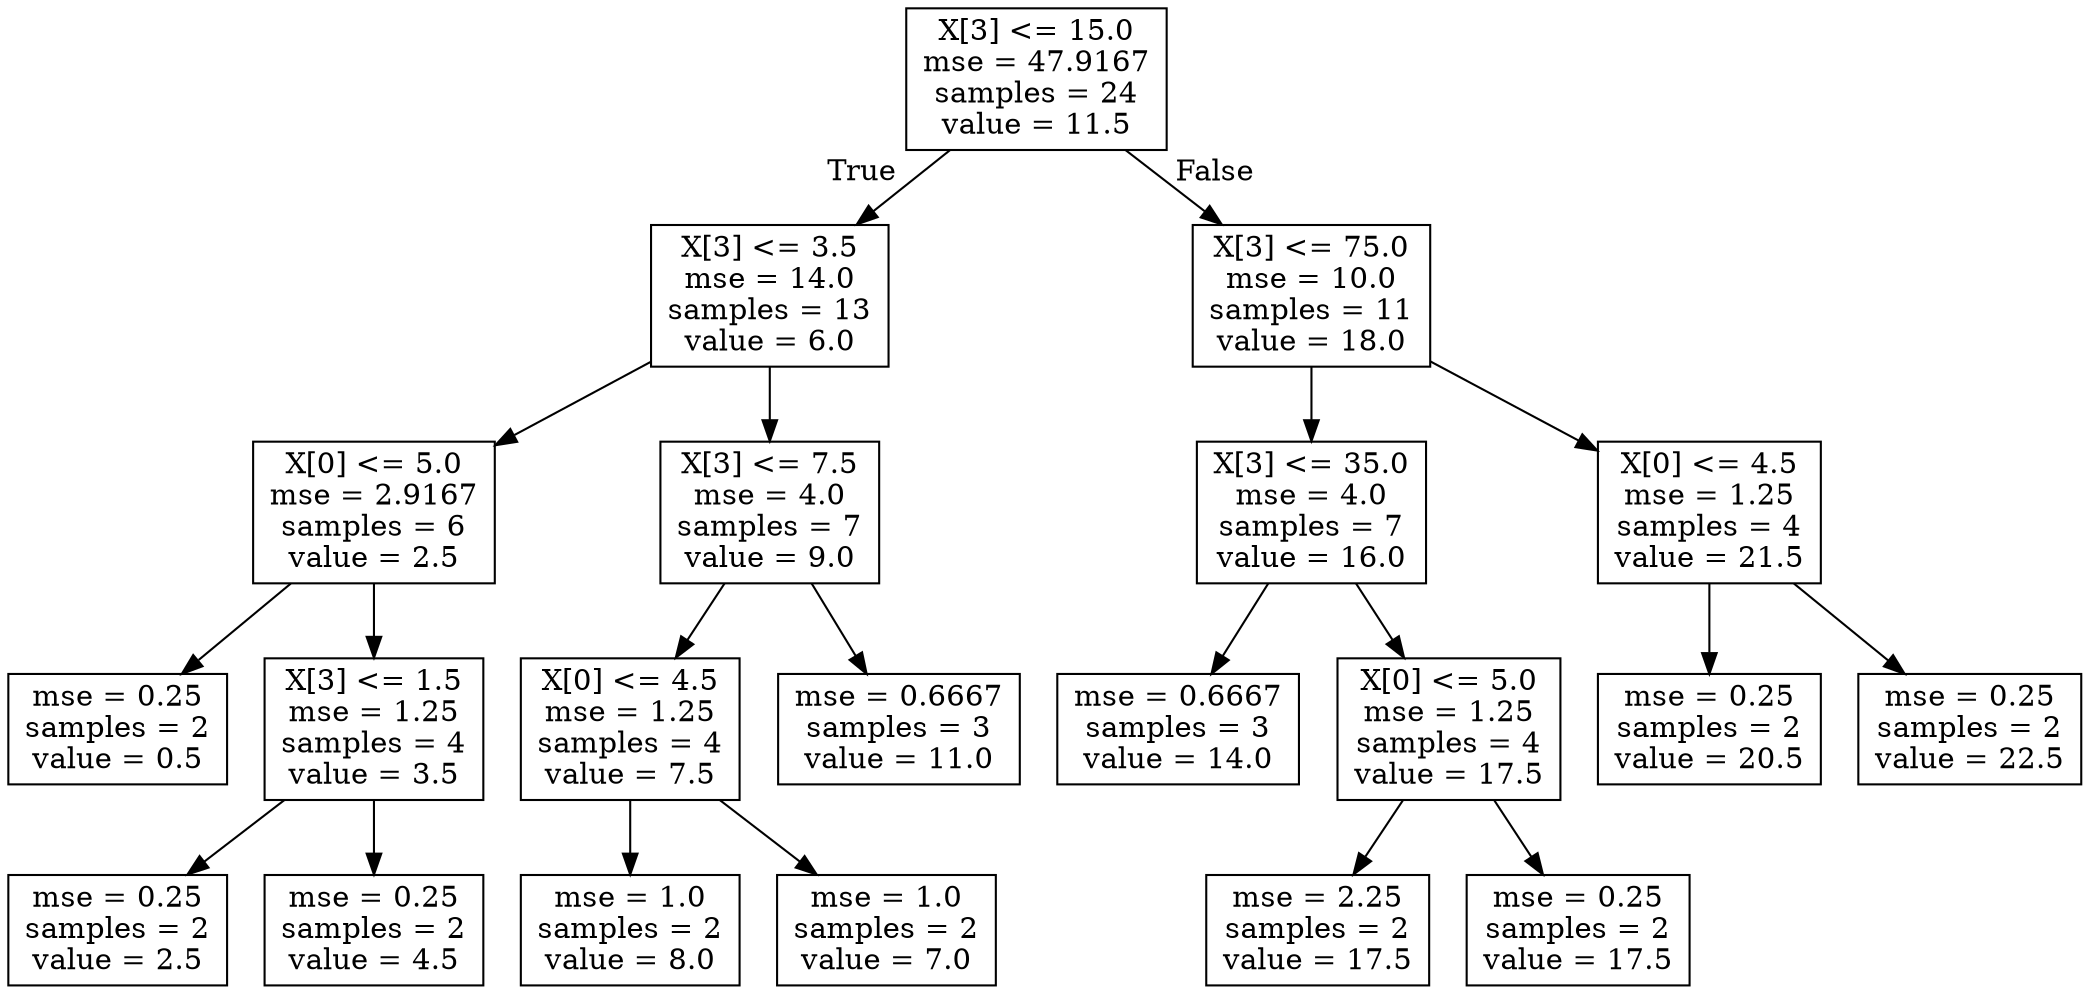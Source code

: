 digraph Tree {
node [shape=box] ;
0 [label="X[3] <= 15.0\nmse = 47.9167\nsamples = 24\nvalue = 11.5"] ;
1 [label="X[3] <= 3.5\nmse = 14.0\nsamples = 13\nvalue = 6.0"] ;
0 -> 1 [labeldistance=2.5, labelangle=45, headlabel="True"] ;
2 [label="X[0] <= 5.0\nmse = 2.9167\nsamples = 6\nvalue = 2.5"] ;
1 -> 2 ;
3 [label="mse = 0.25\nsamples = 2\nvalue = 0.5"] ;
2 -> 3 ;
4 [label="X[3] <= 1.5\nmse = 1.25\nsamples = 4\nvalue = 3.5"] ;
2 -> 4 ;
5 [label="mse = 0.25\nsamples = 2\nvalue = 2.5"] ;
4 -> 5 ;
6 [label="mse = 0.25\nsamples = 2\nvalue = 4.5"] ;
4 -> 6 ;
7 [label="X[3] <= 7.5\nmse = 4.0\nsamples = 7\nvalue = 9.0"] ;
1 -> 7 ;
8 [label="X[0] <= 4.5\nmse = 1.25\nsamples = 4\nvalue = 7.5"] ;
7 -> 8 ;
9 [label="mse = 1.0\nsamples = 2\nvalue = 8.0"] ;
8 -> 9 ;
10 [label="mse = 1.0\nsamples = 2\nvalue = 7.0"] ;
8 -> 10 ;
11 [label="mse = 0.6667\nsamples = 3\nvalue = 11.0"] ;
7 -> 11 ;
12 [label="X[3] <= 75.0\nmse = 10.0\nsamples = 11\nvalue = 18.0"] ;
0 -> 12 [labeldistance=2.5, labelangle=-45, headlabel="False"] ;
13 [label="X[3] <= 35.0\nmse = 4.0\nsamples = 7\nvalue = 16.0"] ;
12 -> 13 ;
14 [label="mse = 0.6667\nsamples = 3\nvalue = 14.0"] ;
13 -> 14 ;
15 [label="X[0] <= 5.0\nmse = 1.25\nsamples = 4\nvalue = 17.5"] ;
13 -> 15 ;
16 [label="mse = 2.25\nsamples = 2\nvalue = 17.5"] ;
15 -> 16 ;
17 [label="mse = 0.25\nsamples = 2\nvalue = 17.5"] ;
15 -> 17 ;
18 [label="X[0] <= 4.5\nmse = 1.25\nsamples = 4\nvalue = 21.5"] ;
12 -> 18 ;
19 [label="mse = 0.25\nsamples = 2\nvalue = 20.5"] ;
18 -> 19 ;
20 [label="mse = 0.25\nsamples = 2\nvalue = 22.5"] ;
18 -> 20 ;
}